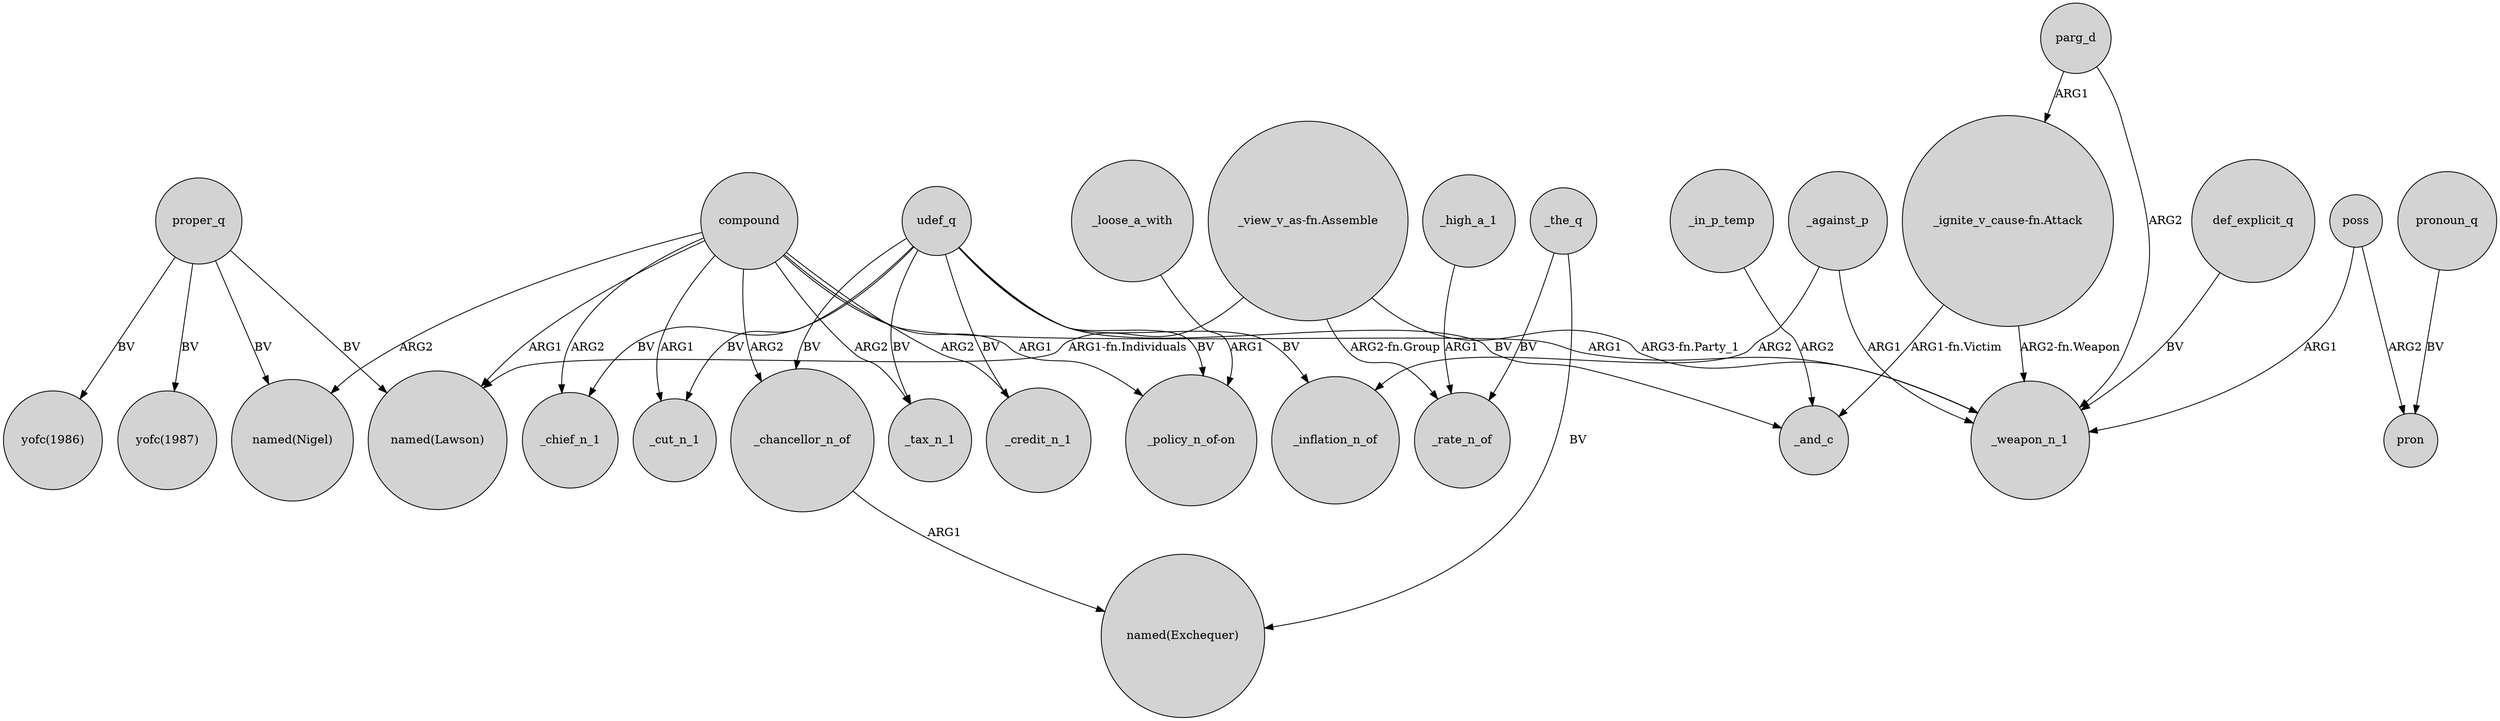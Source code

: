 digraph {
	node [shape=circle style=filled]
	compound -> "named(Lawson)" [label=ARG1]
	_high_a_1 -> _rate_n_of [label=ARG1]
	"_ignite_v_cause-fn.Attack" -> _weapon_n_1 [label="ARG2-fn.Weapon"]
	_against_p -> _inflation_n_of [label=ARG2]
	compound -> _chief_n_1 [label=ARG2]
	compound -> _cut_n_1 [label=ARG1]
	proper_q -> "yofc(1986)" [label=BV]
	_loose_a_with -> "_policy_n_of-on" [label=ARG1]
	udef_q -> _chief_n_1 [label=BV]
	compound -> _weapon_n_1 [label=ARG1]
	compound -> _chancellor_n_of [label=ARG2]
	udef_q -> _tax_n_1 [label=BV]
	"_view_v_as-fn.Assemble" -> "named(Lawson)" [label="ARG1-fn.Individuals"]
	proper_q -> "named(Lawson)" [label=BV]
	udef_q -> _inflation_n_of [label=BV]
	udef_q -> _and_c [label=BV]
	udef_q -> _chancellor_n_of [label=BV]
	_the_q -> _rate_n_of [label=BV]
	parg_d -> "_ignite_v_cause-fn.Attack" [label=ARG1]
	pronoun_q -> pron [label=BV]
	_against_p -> _weapon_n_1 [label=ARG1]
	compound -> "_policy_n_of-on" [label=ARG1]
	poss -> pron [label=ARG2]
	_in_p_temp -> _and_c [label=ARG2]
	proper_q -> "yofc(1987)" [label=BV]
	compound -> "named(Nigel)" [label=ARG2]
	compound -> _tax_n_1 [label=ARG2]
	compound -> _credit_n_1 [label=ARG2]
	_chancellor_n_of -> "named(Exchequer)" [label=ARG1]
	"_view_v_as-fn.Assemble" -> _rate_n_of [label="ARG2-fn.Group"]
	"_ignite_v_cause-fn.Attack" -> _and_c [label="ARG1-fn.Victim"]
	def_explicit_q -> _weapon_n_1 [label=BV]
	poss -> _weapon_n_1 [label=ARG1]
	udef_q -> _credit_n_1 [label=BV]
	"_view_v_as-fn.Assemble" -> _weapon_n_1 [label="ARG3-fn.Party_1"]
	proper_q -> "named(Nigel)" [label=BV]
	_the_q -> "named(Exchequer)" [label=BV]
	udef_q -> "_policy_n_of-on" [label=BV]
	udef_q -> _cut_n_1 [label=BV]
	parg_d -> _weapon_n_1 [label=ARG2]
}
